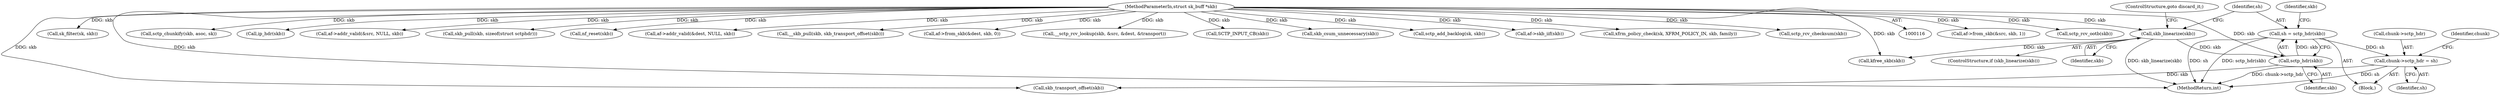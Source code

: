 digraph "0_linux_ae53b5bd77719fed58086c5be60ce4f22bffe1c6@pointer" {
"1000354" [label="(Call,chunk->sctp_hdr = sh)"];
"1000149" [label="(Call,sh = sctp_hdr(skb))"];
"1000151" [label="(Call,sctp_hdr(skb))"];
"1000146" [label="(Call,skb_linearize(skb))"];
"1000117" [label="(MethodParameterIn,struct sk_buff *skb)"];
"1000147" [label="(Identifier,skb)"];
"1000203" [label="(Call,af->from_skb(&src, skb, 1))"];
"1000312" [label="(Call,sctp_rcv_ootb(skb))"];
"1000155" [label="(Call,skb_transport_offset(skb))"];
"1000329" [label="(Call,sk_filter(sk, skb))"];
"1000423" [label="(Call,kfree_skb(skb))"];
"1000335" [label="(Call,sctp_chunkify(skb, asoc, sk))"];
"1000191" [label="(Call,ip_hdr(skb))"];
"1000216" [label="(Call,af->addr_valid(&src, NULL, skb))"];
"1000145" [label="(ControlStructure,if (skb_linearize(skb)))"];
"1000358" [label="(Identifier,sh)"];
"1000355" [label="(Call,chunk->sctp_hdr)"];
"1000354" [label="(Call,chunk->sctp_hdr = sh)"];
"1000149" [label="(Call,sh = sctp_hdr(skb))"];
"1000151" [label="(Call,sctp_hdr(skb))"];
"1000175" [label="(Call,skb_pull(skb, sizeof(struct sctphdr)))"];
"1000148" [label="(ControlStructure,goto discard_it;)"];
"1000326" [label="(Call,nf_reset(skb))"];
"1000222" [label="(Call,af->addr_valid(&dest, NULL, skb))"];
"1000360" [label="(Identifier,chunk)"];
"1000153" [label="(Call,__skb_pull(skb, skb_transport_offset(skb)))"];
"1000150" [label="(Identifier,sh)"];
"1000146" [label="(Call,skb_linearize(skb))"];
"1000208" [label="(Call,af->from_skb(&dest, skb, 0))"];
"1000230" [label="(Call,__sctp_rcv_lookup(skb, &src, &dest, &transport))"];
"1000117" [label="(MethodParameterIn,struct sk_buff *skb)"];
"1000345" [label="(Call,SCTP_INPUT_CB(skb))"];
"1000168" [label="(Call,skb_csum_unnecessary(skb))"];
"1000394" [label="(Call,sctp_add_backlog(sk, skb))"];
"1000272" [label="(Call,af->skb_iif(skb))"];
"1000320" [label="(Call,xfrm_policy_check(sk, XFRM_POLICY_IN, skb, family))"];
"1000171" [label="(Call,sctp_rcv_checksum(skb))"];
"1000154" [label="(Identifier,skb)"];
"1000152" [label="(Identifier,skb)"];
"1000436" [label="(MethodReturn,int)"];
"1000118" [label="(Block,)"];
"1000354" -> "1000118"  [label="AST: "];
"1000354" -> "1000358"  [label="CFG: "];
"1000355" -> "1000354"  [label="AST: "];
"1000358" -> "1000354"  [label="AST: "];
"1000360" -> "1000354"  [label="CFG: "];
"1000354" -> "1000436"  [label="DDG: sh"];
"1000354" -> "1000436"  [label="DDG: chunk->sctp_hdr"];
"1000149" -> "1000354"  [label="DDG: sh"];
"1000149" -> "1000118"  [label="AST: "];
"1000149" -> "1000151"  [label="CFG: "];
"1000150" -> "1000149"  [label="AST: "];
"1000151" -> "1000149"  [label="AST: "];
"1000154" -> "1000149"  [label="CFG: "];
"1000149" -> "1000436"  [label="DDG: sctp_hdr(skb)"];
"1000149" -> "1000436"  [label="DDG: sh"];
"1000151" -> "1000149"  [label="DDG: skb"];
"1000151" -> "1000152"  [label="CFG: "];
"1000152" -> "1000151"  [label="AST: "];
"1000146" -> "1000151"  [label="DDG: skb"];
"1000117" -> "1000151"  [label="DDG: skb"];
"1000151" -> "1000155"  [label="DDG: skb"];
"1000146" -> "1000145"  [label="AST: "];
"1000146" -> "1000147"  [label="CFG: "];
"1000147" -> "1000146"  [label="AST: "];
"1000148" -> "1000146"  [label="CFG: "];
"1000150" -> "1000146"  [label="CFG: "];
"1000146" -> "1000436"  [label="DDG: skb_linearize(skb)"];
"1000117" -> "1000146"  [label="DDG: skb"];
"1000146" -> "1000423"  [label="DDG: skb"];
"1000117" -> "1000116"  [label="AST: "];
"1000117" -> "1000436"  [label="DDG: skb"];
"1000117" -> "1000153"  [label="DDG: skb"];
"1000117" -> "1000155"  [label="DDG: skb"];
"1000117" -> "1000168"  [label="DDG: skb"];
"1000117" -> "1000171"  [label="DDG: skb"];
"1000117" -> "1000175"  [label="DDG: skb"];
"1000117" -> "1000191"  [label="DDG: skb"];
"1000117" -> "1000203"  [label="DDG: skb"];
"1000117" -> "1000208"  [label="DDG: skb"];
"1000117" -> "1000216"  [label="DDG: skb"];
"1000117" -> "1000222"  [label="DDG: skb"];
"1000117" -> "1000230"  [label="DDG: skb"];
"1000117" -> "1000272"  [label="DDG: skb"];
"1000117" -> "1000312"  [label="DDG: skb"];
"1000117" -> "1000320"  [label="DDG: skb"];
"1000117" -> "1000326"  [label="DDG: skb"];
"1000117" -> "1000329"  [label="DDG: skb"];
"1000117" -> "1000335"  [label="DDG: skb"];
"1000117" -> "1000345"  [label="DDG: skb"];
"1000117" -> "1000394"  [label="DDG: skb"];
"1000117" -> "1000423"  [label="DDG: skb"];
}
